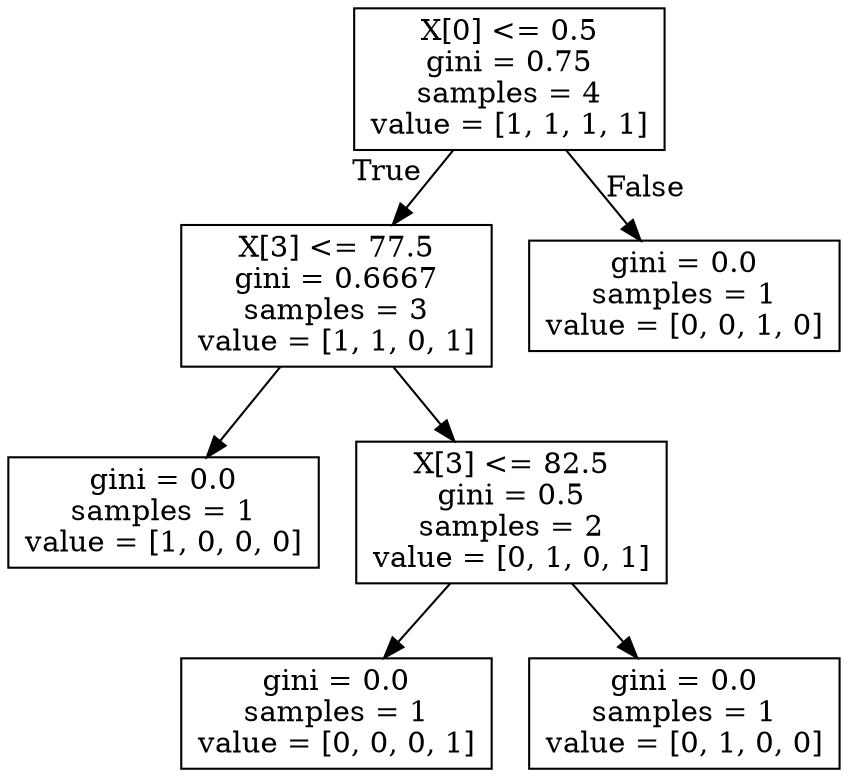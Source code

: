 digraph Tree {
node [shape=box] ;
0 [label="X[0] <= 0.5\ngini = 0.75\nsamples = 4\nvalue = [1, 1, 1, 1]"] ;
1 [label="X[3] <= 77.5\ngini = 0.6667\nsamples = 3\nvalue = [1, 1, 0, 1]"] ;
0 -> 1 [labeldistance=2.5, labelangle=45, headlabel="True"] ;
2 [label="gini = 0.0\nsamples = 1\nvalue = [1, 0, 0, 0]"] ;
1 -> 2 ;
3 [label="X[3] <= 82.5\ngini = 0.5\nsamples = 2\nvalue = [0, 1, 0, 1]"] ;
1 -> 3 ;
4 [label="gini = 0.0\nsamples = 1\nvalue = [0, 0, 0, 1]"] ;
3 -> 4 ;
5 [label="gini = 0.0\nsamples = 1\nvalue = [0, 1, 0, 0]"] ;
3 -> 5 ;
6 [label="gini = 0.0\nsamples = 1\nvalue = [0, 0, 1, 0]"] ;
0 -> 6 [labeldistance=2.5, labelangle=-45, headlabel="False"] ;
}
